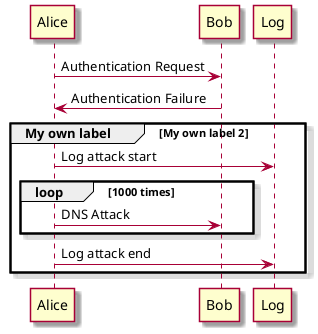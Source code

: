 @startuml

skin rose
Alice -> Bob: Authentication Request
Bob -> Alice: Authentication Failure
group My own label [My own label 2]
    Alice -> Log : Log attack start
    loop 1000 times
        Alice -> Bob: DNS Attack
    end
    Alice -> Log : Log attack end
end

@enduml
